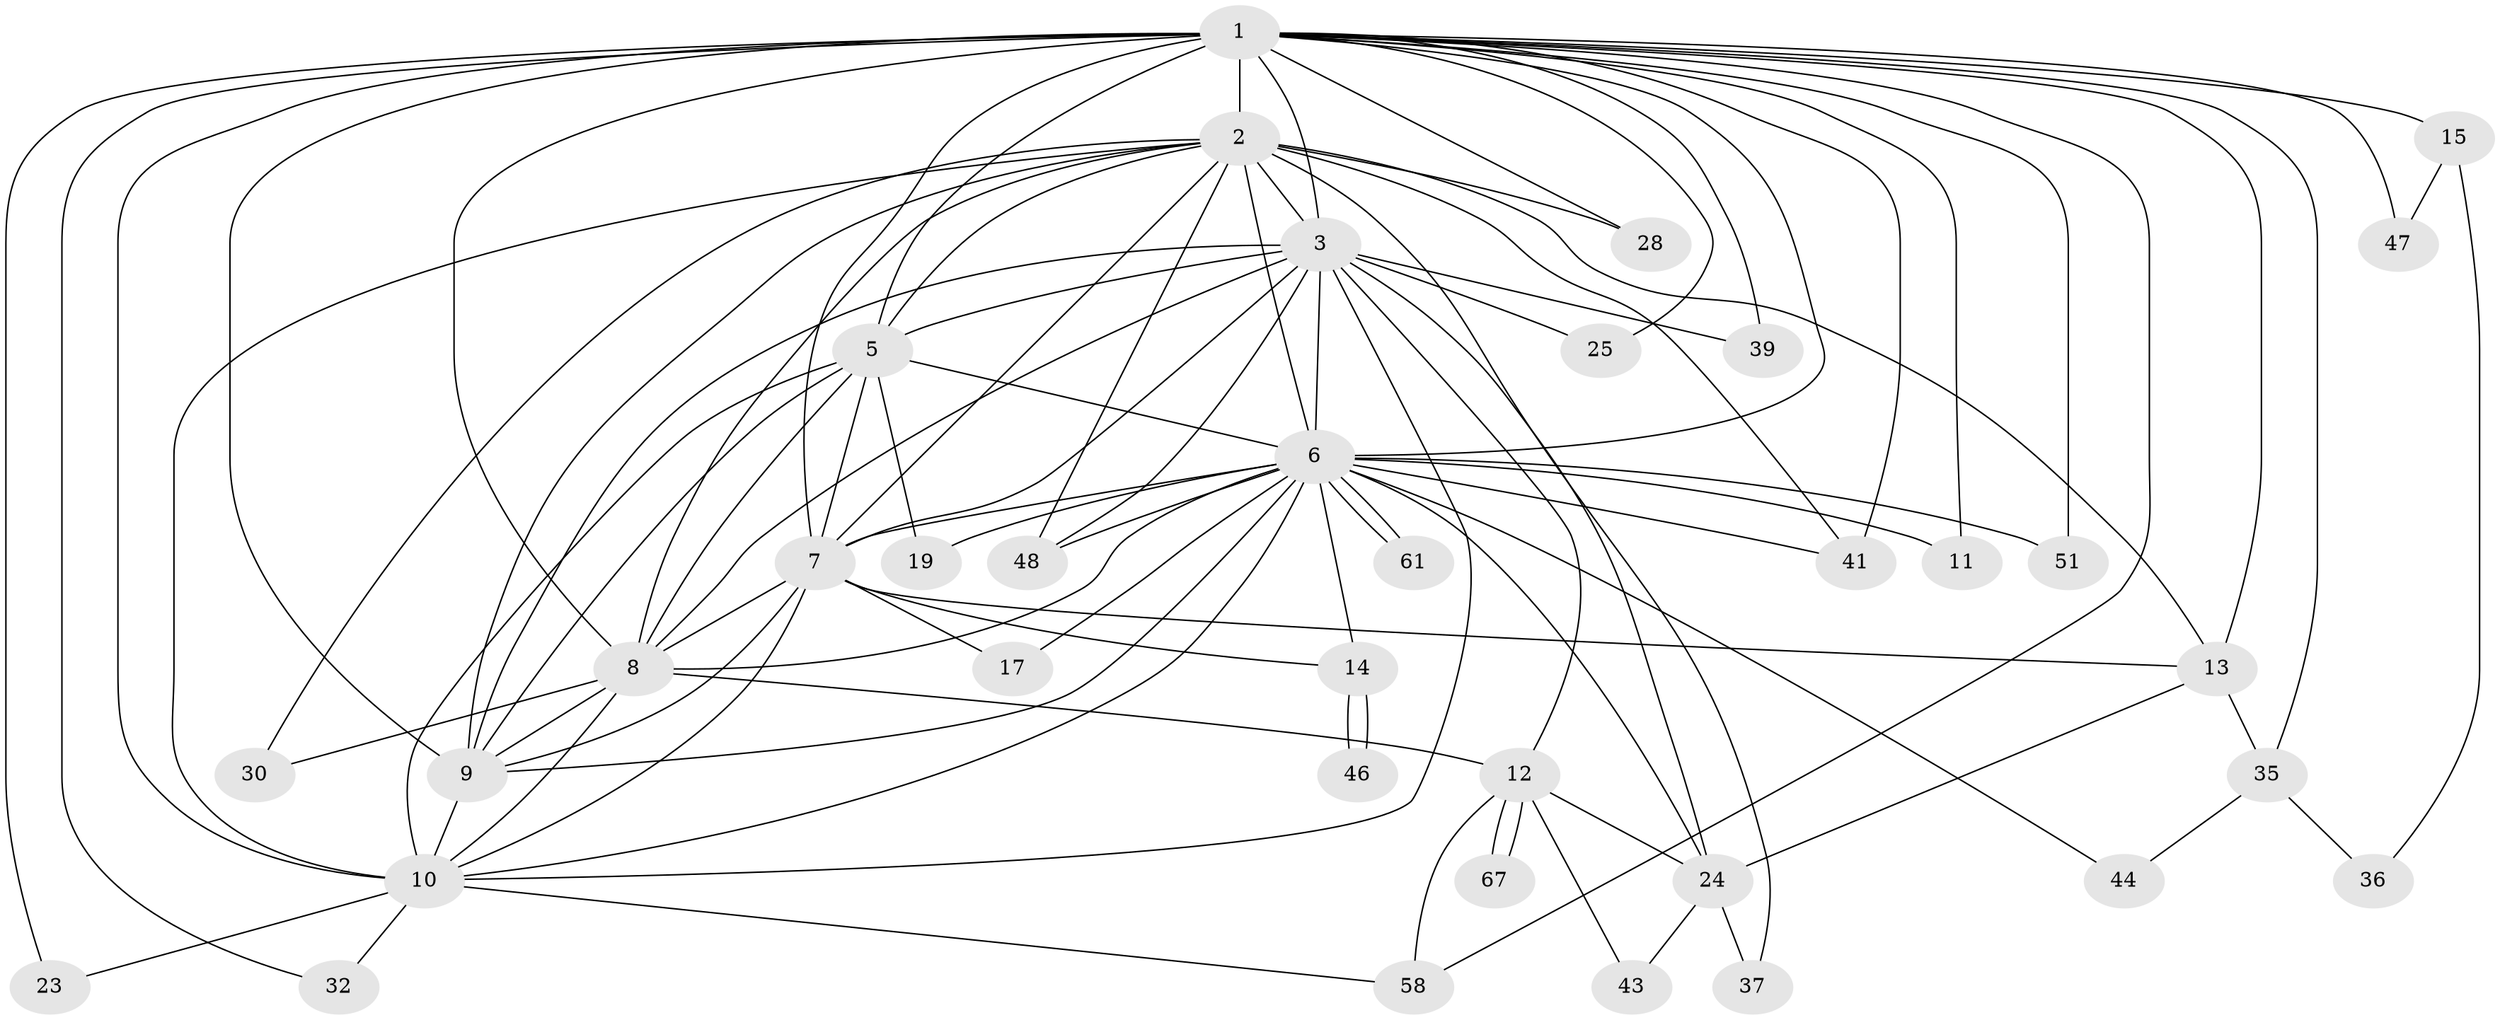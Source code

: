 // original degree distribution, {19: 0.0136986301369863, 24: 0.0136986301369863, 17: 0.0136986301369863, 31: 0.0136986301369863, 11: 0.0136986301369863, 26: 0.0136986301369863, 16: 0.0136986301369863, 13: 0.0136986301369863, 9: 0.0136986301369863, 12: 0.0136986301369863, 2: 0.589041095890411, 7: 0.0136986301369863, 4: 0.0958904109589041, 5: 0.0273972602739726, 3: 0.1232876712328767, 6: 0.0136986301369863}
// Generated by graph-tools (version 1.1) at 2025/13/03/09/25 04:13:48]
// undirected, 36 vertices, 95 edges
graph export_dot {
graph [start="1"]
  node [color=gray90,style=filled];
  1 [super="+4"];
  2 [super="+16+21+22+60+18+42+26"];
  3 [super="+66+54"];
  5;
  6 [super="+31+63+65"];
  7 [super="+20"];
  8;
  9;
  10;
  11;
  12;
  13 [super="+29"];
  14;
  15 [super="+38"];
  17;
  19;
  23;
  24 [super="+55+56"];
  25;
  28 [super="+45"];
  30;
  32;
  35;
  36;
  37;
  39;
  41 [super="+72+59"];
  43;
  44;
  46;
  47;
  48 [super="+62"];
  51;
  58 [super="+70"];
  61;
  67;
  1 -- 2 [weight=10];
  1 -- 3 [weight=2];
  1 -- 5 [weight=3];
  1 -- 6 [weight=5];
  1 -- 7 [weight=4];
  1 -- 8 [weight=3];
  1 -- 9 [weight=2];
  1 -- 10 [weight=2];
  1 -- 23;
  1 -- 32;
  1 -- 35;
  1 -- 41 [weight=2];
  1 -- 13 [weight=2];
  1 -- 11;
  1 -- 15 [weight=2];
  1 -- 25;
  1 -- 28;
  1 -- 39;
  1 -- 47;
  1 -- 51;
  1 -- 58;
  2 -- 3 [weight=2];
  2 -- 5;
  2 -- 6 [weight=2];
  2 -- 7 [weight=4];
  2 -- 8 [weight=2];
  2 -- 9;
  2 -- 10;
  2 -- 30;
  2 -- 37;
  2 -- 41;
  2 -- 48;
  2 -- 28 [weight=3];
  2 -- 13;
  3 -- 5;
  3 -- 6 [weight=3];
  3 -- 7;
  3 -- 8;
  3 -- 9;
  3 -- 10;
  3 -- 12;
  3 -- 25;
  3 -- 39;
  3 -- 48;
  3 -- 24;
  5 -- 6;
  5 -- 7;
  5 -- 8;
  5 -- 9;
  5 -- 10;
  5 -- 19;
  6 -- 7;
  6 -- 8;
  6 -- 9;
  6 -- 10;
  6 -- 11;
  6 -- 14;
  6 -- 17;
  6 -- 19;
  6 -- 24;
  6 -- 44;
  6 -- 51;
  6 -- 61;
  6 -- 61;
  6 -- 41;
  6 -- 48;
  7 -- 8;
  7 -- 9;
  7 -- 10;
  7 -- 14;
  7 -- 17;
  7 -- 13;
  8 -- 9;
  8 -- 10;
  8 -- 12;
  8 -- 30;
  9 -- 10;
  10 -- 23;
  10 -- 32;
  10 -- 58;
  12 -- 24;
  12 -- 43;
  12 -- 58;
  12 -- 67;
  12 -- 67;
  13 -- 35;
  13 -- 24;
  14 -- 46;
  14 -- 46;
  15 -- 36;
  15 -- 47;
  24 -- 37;
  24 -- 43;
  35 -- 36;
  35 -- 44;
}
